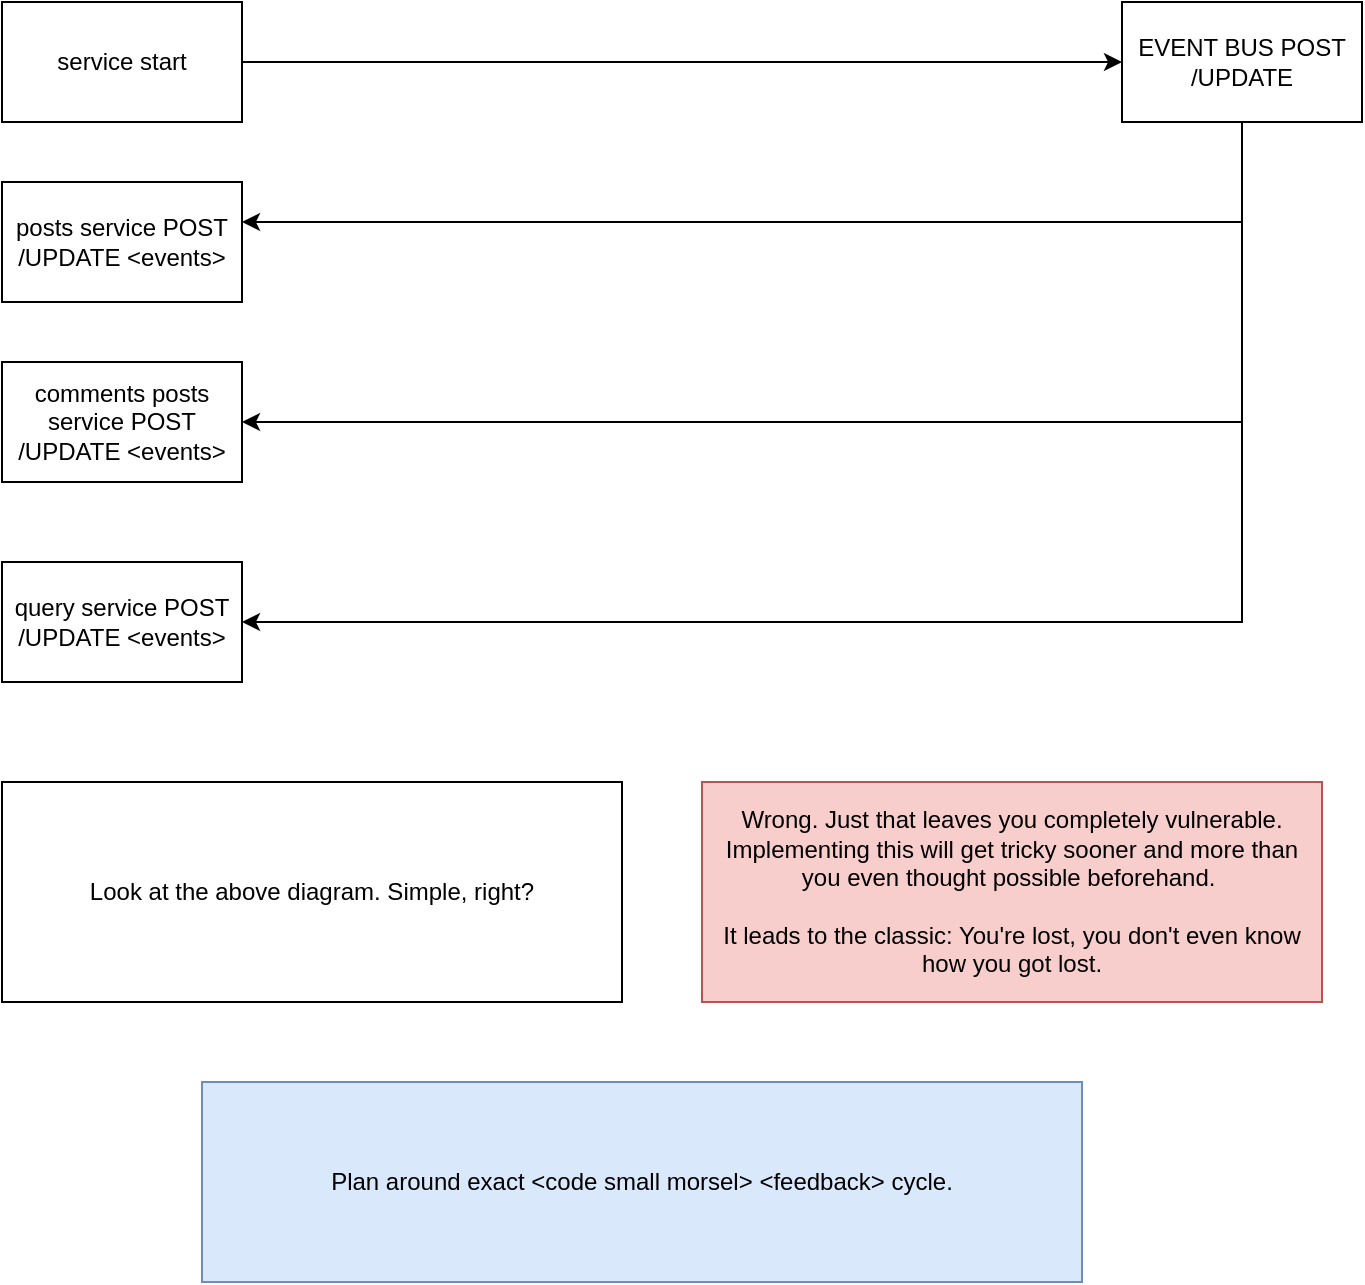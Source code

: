 <mxfile version="22.1.17" type="github">
  <diagram name="Page-1" id="b8vqXYNJwszGLD88Gww2">
    <mxGraphModel dx="1235" dy="655" grid="1" gridSize="10" guides="1" tooltips="1" connect="1" arrows="1" fold="1" page="1" pageScale="1" pageWidth="850" pageHeight="1100" math="0" shadow="0">
      <root>
        <mxCell id="0" />
        <mxCell id="1" parent="0" />
        <mxCell id="hCVkJQU_u03ZFH9ytkTO-5" style="edgeStyle=orthogonalEdgeStyle;rounded=0;orthogonalLoop=1;jettySize=auto;html=1;" parent="1" source="hCVkJQU_u03ZFH9ytkTO-3" target="hCVkJQU_u03ZFH9ytkTO-12" edge="1">
          <mxGeometry relative="1" as="geometry">
            <mxPoint x="270" y="100" as="targetPoint" />
          </mxGeometry>
        </mxCell>
        <mxCell id="hCVkJQU_u03ZFH9ytkTO-3" value="service start" style="rounded=0;whiteSpace=wrap;html=1;" parent="1" vertex="1">
          <mxGeometry x="60" y="70" width="120" height="60" as="geometry" />
        </mxCell>
        <mxCell id="hCVkJQU_u03ZFH9ytkTO-4" value="&lt;br&gt;" style="text;html=1;align=center;verticalAlign=middle;resizable=0;points=[];autosize=1;strokeColor=none;fillColor=none;fontSize=18;" parent="1" vertex="1">
          <mxGeometry x="225" y="80" width="20" height="40" as="geometry" />
        </mxCell>
        <mxCell id="hCVkJQU_u03ZFH9ytkTO-19" style="edgeStyle=orthogonalEdgeStyle;rounded=0;orthogonalLoop=1;jettySize=auto;html=1;" parent="1" source="hCVkJQU_u03ZFH9ytkTO-12" target="hCVkJQU_u03ZFH9ytkTO-16" edge="1">
          <mxGeometry relative="1" as="geometry">
            <Array as="points">
              <mxPoint x="680" y="180" />
            </Array>
          </mxGeometry>
        </mxCell>
        <mxCell id="hCVkJQU_u03ZFH9ytkTO-20" style="edgeStyle=orthogonalEdgeStyle;rounded=0;orthogonalLoop=1;jettySize=auto;html=1;" parent="1" source="hCVkJQU_u03ZFH9ytkTO-12" target="hCVkJQU_u03ZFH9ytkTO-15" edge="1">
          <mxGeometry relative="1" as="geometry">
            <Array as="points">
              <mxPoint x="680" y="280" />
            </Array>
          </mxGeometry>
        </mxCell>
        <mxCell id="hCVkJQU_u03ZFH9ytkTO-12" value="EVENT BUS POST /UPDATE" style="rounded=0;whiteSpace=wrap;html=1;" parent="1" vertex="1">
          <mxGeometry x="620" y="70" width="120" height="60" as="geometry" />
        </mxCell>
        <mxCell id="hCVkJQU_u03ZFH9ytkTO-14" value="query service POST /UPDATE &amp;lt;events&amp;gt;" style="rounded=0;whiteSpace=wrap;html=1;" parent="1" vertex="1">
          <mxGeometry x="60" y="350" width="120" height="60" as="geometry" />
        </mxCell>
        <mxCell id="hCVkJQU_u03ZFH9ytkTO-15" value="comments posts service POST /UPDATE &amp;lt;events&amp;gt;" style="rounded=0;whiteSpace=wrap;html=1;" parent="1" vertex="1">
          <mxGeometry x="60" y="250" width="120" height="60" as="geometry" />
        </mxCell>
        <mxCell id="hCVkJQU_u03ZFH9ytkTO-16" value="posts service POST /UPDATE &amp;lt;events&amp;gt;" style="rounded=0;whiteSpace=wrap;html=1;" parent="1" vertex="1">
          <mxGeometry x="60" y="160" width="120" height="60" as="geometry" />
        </mxCell>
        <mxCell id="hCVkJQU_u03ZFH9ytkTO-21" style="edgeStyle=orthogonalEdgeStyle;rounded=0;orthogonalLoop=1;jettySize=auto;html=1;" parent="1" edge="1">
          <mxGeometry relative="1" as="geometry">
            <mxPoint x="690" y="130" as="sourcePoint" />
            <mxPoint x="180" y="380" as="targetPoint" />
            <Array as="points">
              <mxPoint x="680" y="130" />
              <mxPoint x="680" y="380" />
            </Array>
          </mxGeometry>
        </mxCell>
        <mxCell id="emYm-PJzcuOPrSPICttt-2" value="Look at the above diagram. Simple, right?" style="rounded=0;whiteSpace=wrap;html=1;" vertex="1" parent="1">
          <mxGeometry x="60" y="460" width="310" height="110" as="geometry" />
        </mxCell>
        <mxCell id="emYm-PJzcuOPrSPICttt-3" value="Wrong. Just that leaves you completely vulnerable. Implementing this will get tricky sooner and more than you even thought possible beforehand.&amp;nbsp;&lt;br&gt;&lt;br&gt;It leads to the classic: You&#39;re lost, you don&#39;t even know how you got lost." style="rounded=0;whiteSpace=wrap;html=1;fillColor=#f8cecc;strokeColor=#b85450;" vertex="1" parent="1">
          <mxGeometry x="410" y="460" width="310" height="110" as="geometry" />
        </mxCell>
        <mxCell id="emYm-PJzcuOPrSPICttt-4" value="Plan around exact &amp;lt;code small morsel&amp;gt; &amp;lt;feedback&amp;gt; cycle." style="rounded=0;whiteSpace=wrap;html=1;fillColor=#dae8fc;strokeColor=#6c8ebf;" vertex="1" parent="1">
          <mxGeometry x="160" y="610" width="440" height="100" as="geometry" />
        </mxCell>
      </root>
    </mxGraphModel>
  </diagram>
</mxfile>
